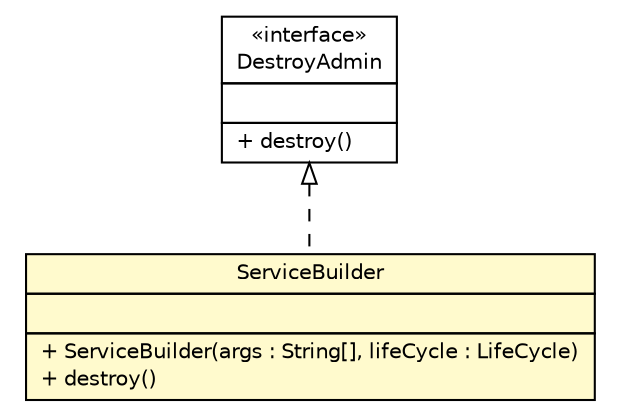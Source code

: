 #!/usr/local/bin/dot
#
# Class diagram 
# Generated by UMLGraph version R5_6 (http://www.umlgraph.org/)
#

digraph G {
	edge [fontname="Helvetica",fontsize=10,labelfontname="Helvetica",labelfontsize=10];
	node [fontname="Helvetica",fontsize=10,shape=plaintext];
	nodesep=0.25;
	ranksep=0.5;
	// sorcer.core.service.ServiceBuilder
	c464749 [label=<<table title="sorcer.core.service.ServiceBuilder" border="0" cellborder="1" cellspacing="0" cellpadding="2" port="p" bgcolor="lemonChiffon" href="./ServiceBuilder.html">
		<tr><td><table border="0" cellspacing="0" cellpadding="1">
<tr><td align="center" balign="center"> ServiceBuilder </td></tr>
		</table></td></tr>
		<tr><td><table border="0" cellspacing="0" cellpadding="1">
<tr><td align="left" balign="left">  </td></tr>
		</table></td></tr>
		<tr><td><table border="0" cellspacing="0" cellpadding="1">
<tr><td align="left" balign="left"> + ServiceBuilder(args : String[], lifeCycle : LifeCycle) </td></tr>
<tr><td align="left" balign="left"> + destroy() </td></tr>
		</table></td></tr>
		</table>>, URL="./ServiceBuilder.html", fontname="Helvetica", fontcolor="black", fontsize=10.0];
	//sorcer.core.service.ServiceBuilder implements com.sun.jini.admin.DestroyAdmin
	c465098:p -> c464749:p [dir=back,arrowtail=empty,style=dashed];
	// com.sun.jini.admin.DestroyAdmin
	c465098 [label=<<table title="com.sun.jini.admin.DestroyAdmin" border="0" cellborder="1" cellspacing="0" cellpadding="2" port="p" href="https://river.apache.org/doc/api/com/sun/jini/admin/DestroyAdmin.html">
		<tr><td><table border="0" cellspacing="0" cellpadding="1">
<tr><td align="center" balign="center"> &#171;interface&#187; </td></tr>
<tr><td align="center" balign="center"> DestroyAdmin </td></tr>
		</table></td></tr>
		<tr><td><table border="0" cellspacing="0" cellpadding="1">
<tr><td align="left" balign="left">  </td></tr>
		</table></td></tr>
		<tr><td><table border="0" cellspacing="0" cellpadding="1">
<tr><td align="left" balign="left"> + destroy() </td></tr>
		</table></td></tr>
		</table>>, URL="https://river.apache.org/doc/api/com/sun/jini/admin/DestroyAdmin.html", fontname="Helvetica", fontcolor="black", fontsize=10.0];
}


